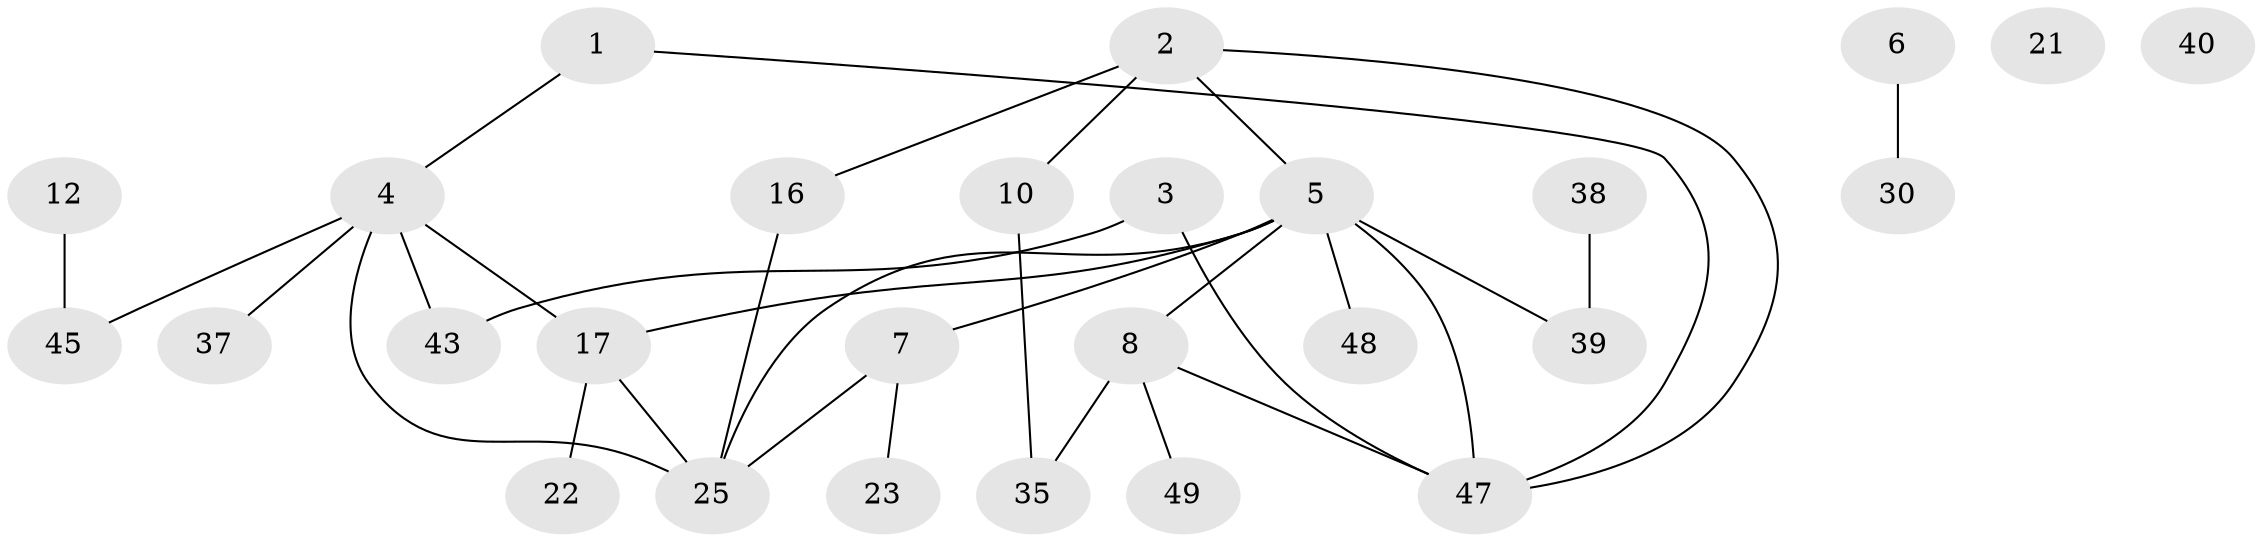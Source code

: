 // original degree distribution, {2: 0.37037037037037035, 1: 0.2222222222222222, 5: 0.05555555555555555, 3: 0.24074074074074073, 0: 0.037037037037037035, 4: 0.07407407407407407}
// Generated by graph-tools (version 1.1) at 2025/16/03/04/25 18:16:45]
// undirected, 27 vertices, 32 edges
graph export_dot {
graph [start="1"]
  node [color=gray90,style=filled];
  1 [super="+26"];
  2 [super="+44+11"];
  3 [super="+54"];
  4 [super="+24+50+9"];
  5 [super="+14+18"];
  6;
  7 [super="+31"];
  8 [super="+13"];
  10 [super="+36"];
  12;
  16 [super="+19"];
  17 [super="+27"];
  21;
  22;
  23;
  25 [super="+51+28"];
  30 [super="+41"];
  35;
  37;
  38;
  39 [super="+52"];
  40;
  43;
  45;
  47;
  48;
  49;
  1 -- 4;
  1 -- 47;
  2 -- 47;
  2 -- 16;
  2 -- 10;
  2 -- 5;
  3 -- 43;
  3 -- 47;
  4 -- 43;
  4 -- 25;
  4 -- 45;
  4 -- 17;
  4 -- 37;
  5 -- 47;
  5 -- 48 [weight=2];
  5 -- 39;
  5 -- 17;
  5 -- 7;
  5 -- 8;
  5 -- 25;
  6 -- 30;
  7 -- 25;
  7 -- 23;
  8 -- 49;
  8 -- 35;
  8 -- 47;
  10 -- 35;
  12 -- 45;
  16 -- 25;
  17 -- 25;
  17 -- 22;
  38 -- 39;
}
